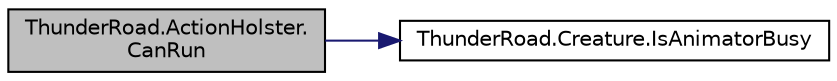 digraph "ThunderRoad.ActionHolster.CanRun"
{
 // LATEX_PDF_SIZE
  edge [fontname="Helvetica",fontsize="10",labelfontname="Helvetica",labelfontsize="10"];
  node [fontname="Helvetica",fontsize="10",shape=record];
  rankdir="LR";
  Node1 [label="ThunderRoad.ActionHolster.\lCanRun",height=0.2,width=0.4,color="black", fillcolor="grey75", style="filled", fontcolor="black",tooltip="Determines whether this instance can run the specified message."];
  Node1 -> Node2 [color="midnightblue",fontsize="10",style="solid",fontname="Helvetica"];
  Node2 [label="ThunderRoad.Creature.IsAnimatorBusy",height=0.2,width=0.4,color="black", fillcolor="white", style="filled",URL="$class_thunder_road_1_1_creature.html#a03d311d1f050a844d922f3dc974b1cc3",tooltip="Determines whether [is animator busy]."];
}
